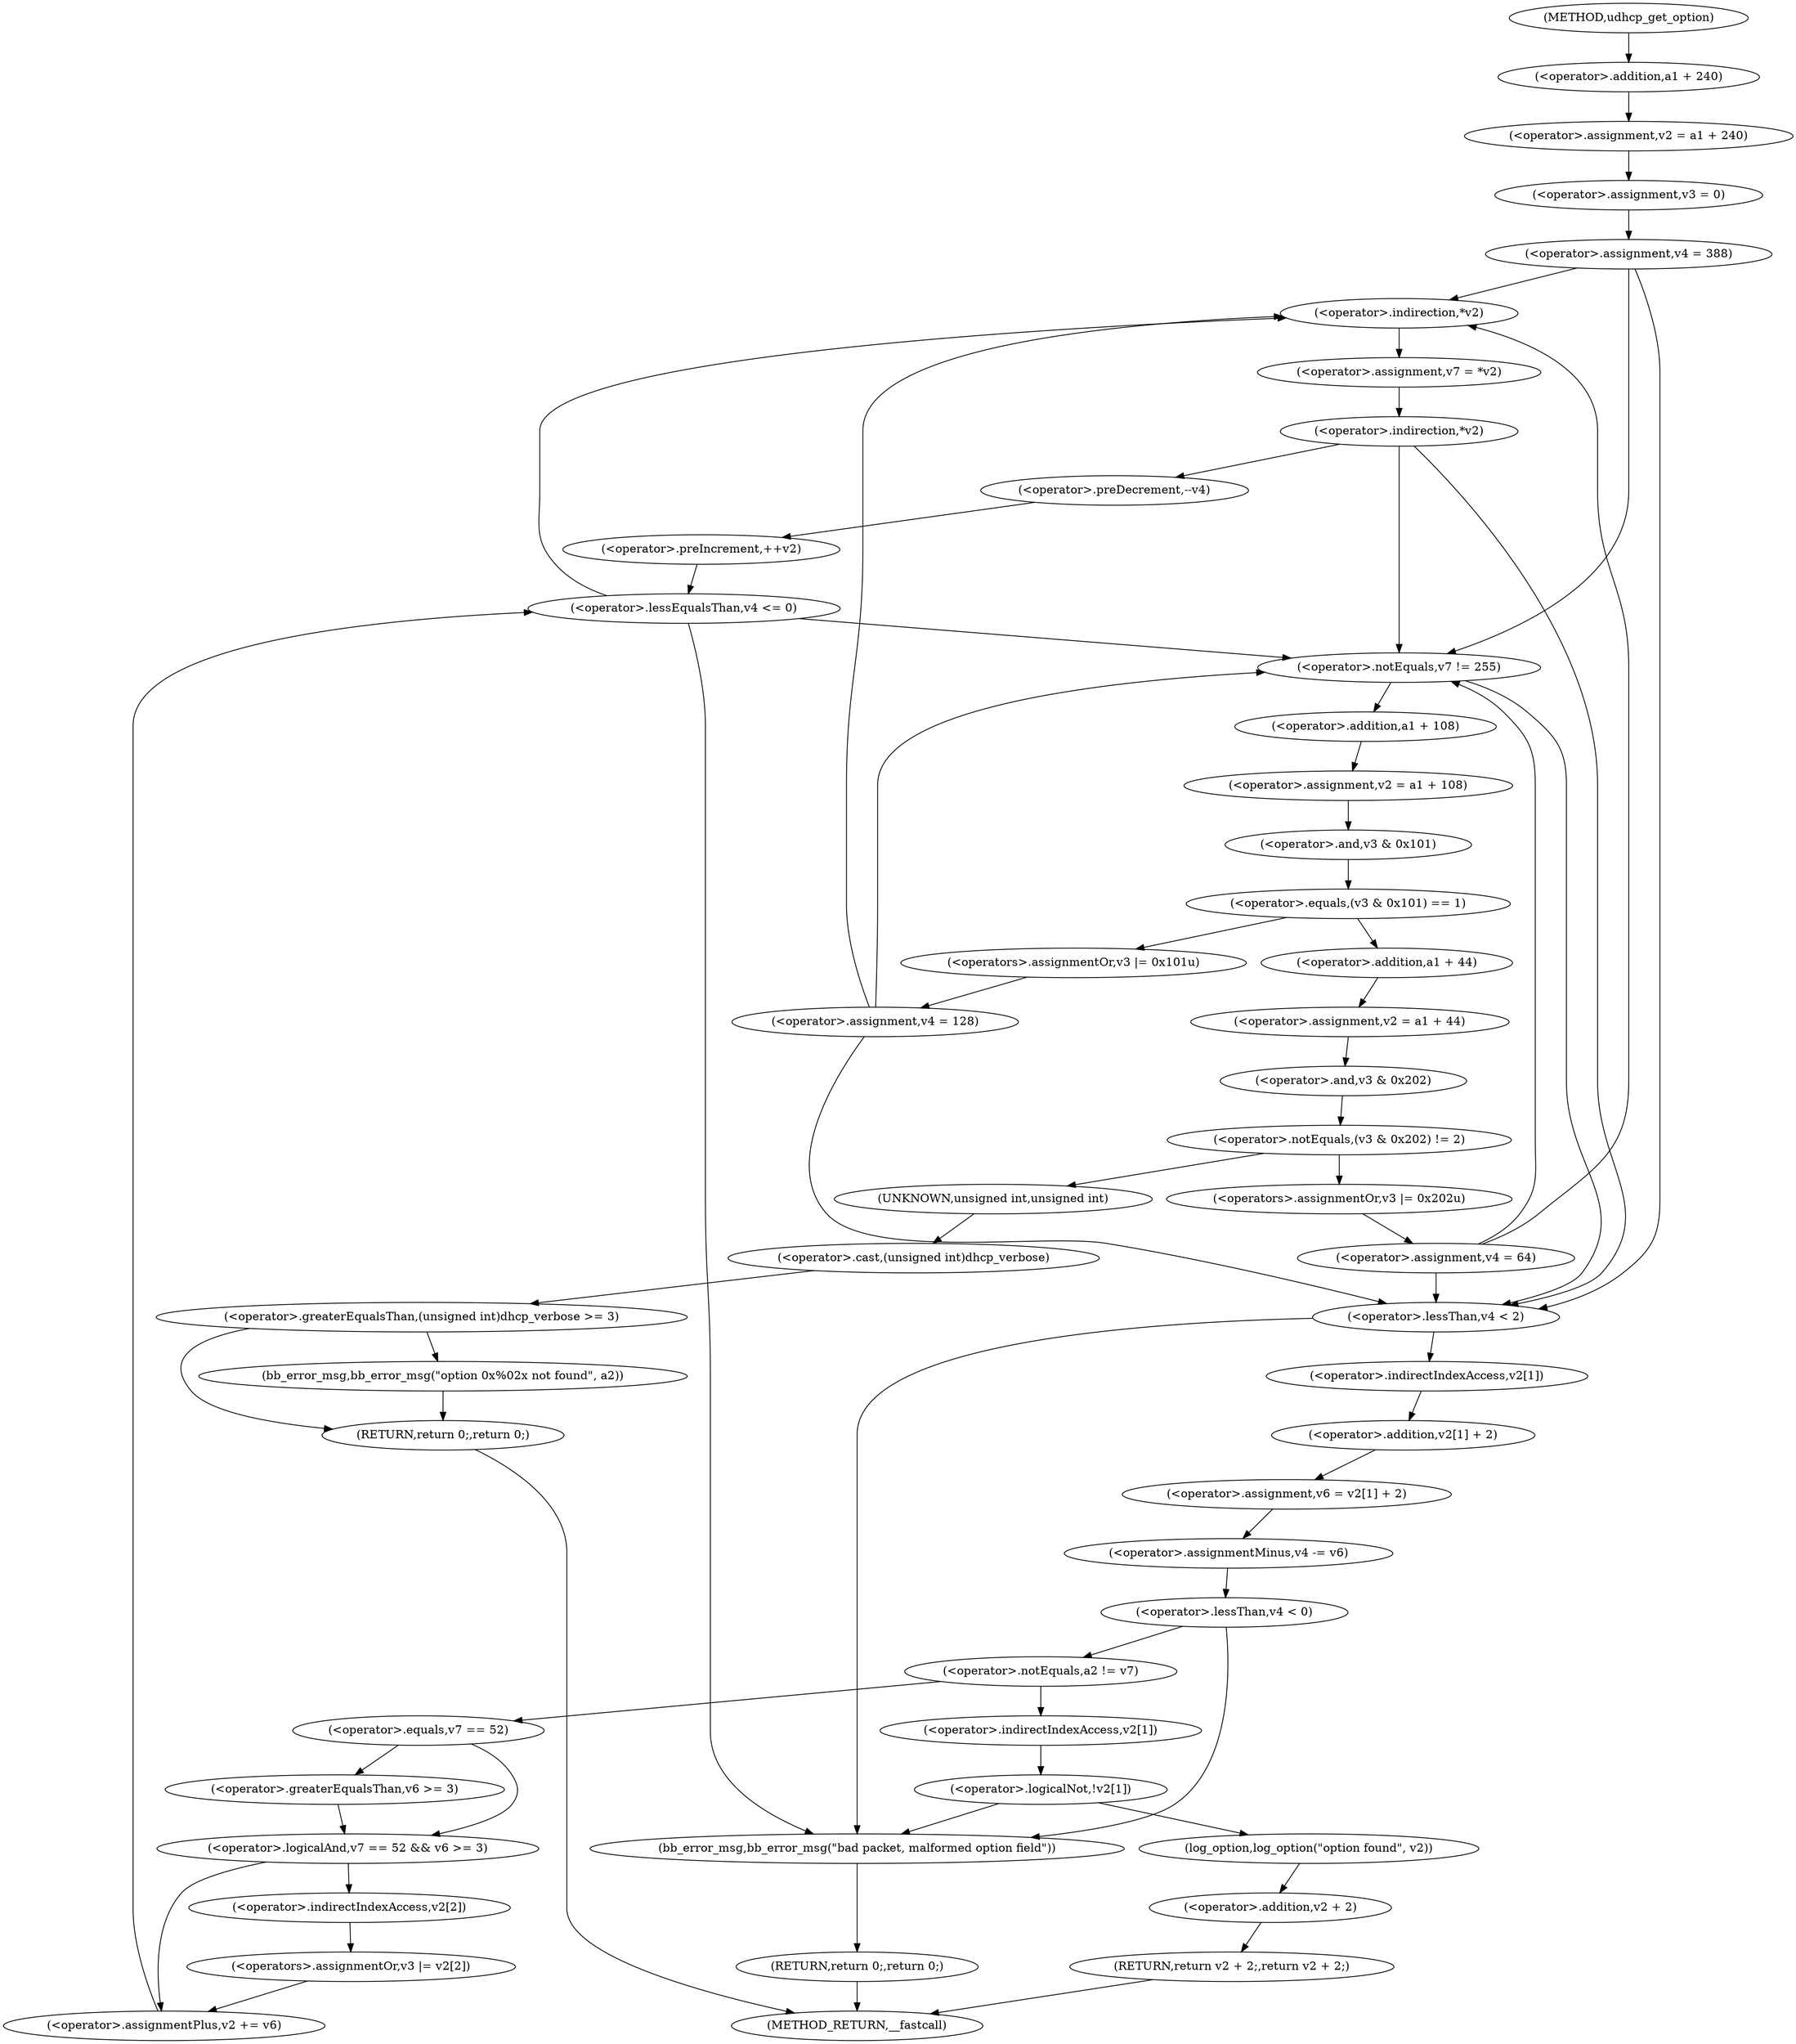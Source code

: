 digraph udhcp_get_option {  
"1000115" [label = "(<operator>.assignment,v2 = a1 + 240)" ]
"1000117" [label = "(<operator>.addition,a1 + 240)" ]
"1000120" [label = "(<operator>.assignment,v3 = 0)" ]
"1000123" [label = "(<operator>.assignment,v4 = 388)" ]
"1000132" [label = "(<operator>.assignment,v7 = *v2)" ]
"1000134" [label = "(<operator>.indirection,*v2)" ]
"1000137" [label = "(<operator>.indirection,*v2)" ]
"1000140" [label = "(<operator>.preDecrement,--v4)" ]
"1000142" [label = "(<operator>.preIncrement,++v2)" ]
"1000146" [label = "(<operator>.lessEqualsThan,v4 <= 0)" ]
"1000151" [label = "(<operator>.notEquals,v7 != 255)" ]
"1000155" [label = "(<operator>.assignment,v2 = a1 + 108)" ]
"1000157" [label = "(<operator>.addition,a1 + 108)" ]
"1000161" [label = "(<operator>.equals,(v3 & 0x101) == 1)" ]
"1000162" [label = "(<operator>.and,v3 & 0x101)" ]
"1000167" [label = "(<operators>.assignmentOr,v3 |= 0x101u)" ]
"1000170" [label = "(<operator>.assignment,v4 = 128)" ]
"1000175" [label = "(<operator>.assignment,v2 = a1 + 44)" ]
"1000177" [label = "(<operator>.addition,a1 + 44)" ]
"1000181" [label = "(<operator>.notEquals,(v3 & 0x202) != 2)" ]
"1000182" [label = "(<operator>.and,v3 & 0x202)" ]
"1000188" [label = "(<operator>.greaterEqualsThan,(unsigned int)dhcp_verbose >= 3)" ]
"1000189" [label = "(<operator>.cast,(unsigned int)dhcp_verbose)" ]
"1000190" [label = "(UNKNOWN,unsigned int,unsigned int)" ]
"1000193" [label = "(bb_error_msg,bb_error_msg(\"option 0x%02x not found\", a2))" ]
"1000196" [label = "(RETURN,return 0;,return 0;)" ]
"1000198" [label = "(<operators>.assignmentOr,v3 |= 0x202u)" ]
"1000201" [label = "(<operator>.assignment,v4 = 64)" ]
"1000205" [label = "(<operator>.lessThan,v4 < 2)" ]
"1000209" [label = "(<operator>.assignment,v6 = v2[1] + 2)" ]
"1000211" [label = "(<operator>.addition,v2[1] + 2)" ]
"1000212" [label = "(<operator>.indirectIndexAccess,v2[1])" ]
"1000216" [label = "(<operator>.assignmentMinus,v4 -= v6)" ]
"1000220" [label = "(<operator>.lessThan,v4 < 0)" ]
"1000225" [label = "(<operator>.notEquals,a2 != v7)" ]
"1000230" [label = "(<operator>.logicalAnd,v7 == 52 && v6 >= 3)" ]
"1000231" [label = "(<operator>.equals,v7 == 52)" ]
"1000234" [label = "(<operator>.greaterEqualsThan,v6 >= 3)" ]
"1000237" [label = "(<operators>.assignmentOr,v3 |= v2[2])" ]
"1000239" [label = "(<operator>.indirectIndexAccess,v2[2])" ]
"1000242" [label = "(<operator>.assignmentPlus,v2 += v6)" ]
"1000247" [label = "(<operator>.logicalNot,!v2[1])" ]
"1000248" [label = "(<operator>.indirectIndexAccess,v2[1])" ]
"1000253" [label = "(bb_error_msg,bb_error_msg(\"bad packet, malformed option field\"))" ]
"1000255" [label = "(RETURN,return 0;,return 0;)" ]
"1000257" [label = "(log_option,log_option(\"option found\", v2))" ]
"1000260" [label = "(RETURN,return v2 + 2;,return v2 + 2;)" ]
"1000261" [label = "(<operator>.addition,v2 + 2)" ]
"1000106" [label = "(METHOD,udhcp_get_option)" ]
"1000264" [label = "(METHOD_RETURN,__fastcall)" ]
  "1000115" -> "1000120" 
  "1000117" -> "1000115" 
  "1000120" -> "1000123" 
  "1000123" -> "1000134" 
  "1000123" -> "1000151" 
  "1000123" -> "1000205" 
  "1000132" -> "1000137" 
  "1000134" -> "1000132" 
  "1000137" -> "1000151" 
  "1000137" -> "1000205" 
  "1000137" -> "1000140" 
  "1000140" -> "1000142" 
  "1000142" -> "1000146" 
  "1000146" -> "1000134" 
  "1000146" -> "1000151" 
  "1000146" -> "1000253" 
  "1000151" -> "1000205" 
  "1000151" -> "1000157" 
  "1000155" -> "1000162" 
  "1000157" -> "1000155" 
  "1000161" -> "1000167" 
  "1000161" -> "1000177" 
  "1000162" -> "1000161" 
  "1000167" -> "1000170" 
  "1000170" -> "1000134" 
  "1000170" -> "1000151" 
  "1000170" -> "1000205" 
  "1000175" -> "1000182" 
  "1000177" -> "1000175" 
  "1000181" -> "1000190" 
  "1000181" -> "1000198" 
  "1000182" -> "1000181" 
  "1000188" -> "1000193" 
  "1000188" -> "1000196" 
  "1000189" -> "1000188" 
  "1000190" -> "1000189" 
  "1000193" -> "1000196" 
  "1000196" -> "1000264" 
  "1000198" -> "1000201" 
  "1000201" -> "1000134" 
  "1000201" -> "1000151" 
  "1000201" -> "1000205" 
  "1000205" -> "1000253" 
  "1000205" -> "1000212" 
  "1000209" -> "1000216" 
  "1000211" -> "1000209" 
  "1000212" -> "1000211" 
  "1000216" -> "1000220" 
  "1000220" -> "1000253" 
  "1000220" -> "1000225" 
  "1000225" -> "1000231" 
  "1000225" -> "1000248" 
  "1000230" -> "1000239" 
  "1000230" -> "1000242" 
  "1000231" -> "1000230" 
  "1000231" -> "1000234" 
  "1000234" -> "1000230" 
  "1000237" -> "1000242" 
  "1000239" -> "1000237" 
  "1000242" -> "1000146" 
  "1000247" -> "1000253" 
  "1000247" -> "1000257" 
  "1000248" -> "1000247" 
  "1000253" -> "1000255" 
  "1000255" -> "1000264" 
  "1000257" -> "1000261" 
  "1000260" -> "1000264" 
  "1000261" -> "1000260" 
  "1000106" -> "1000117" 
}
